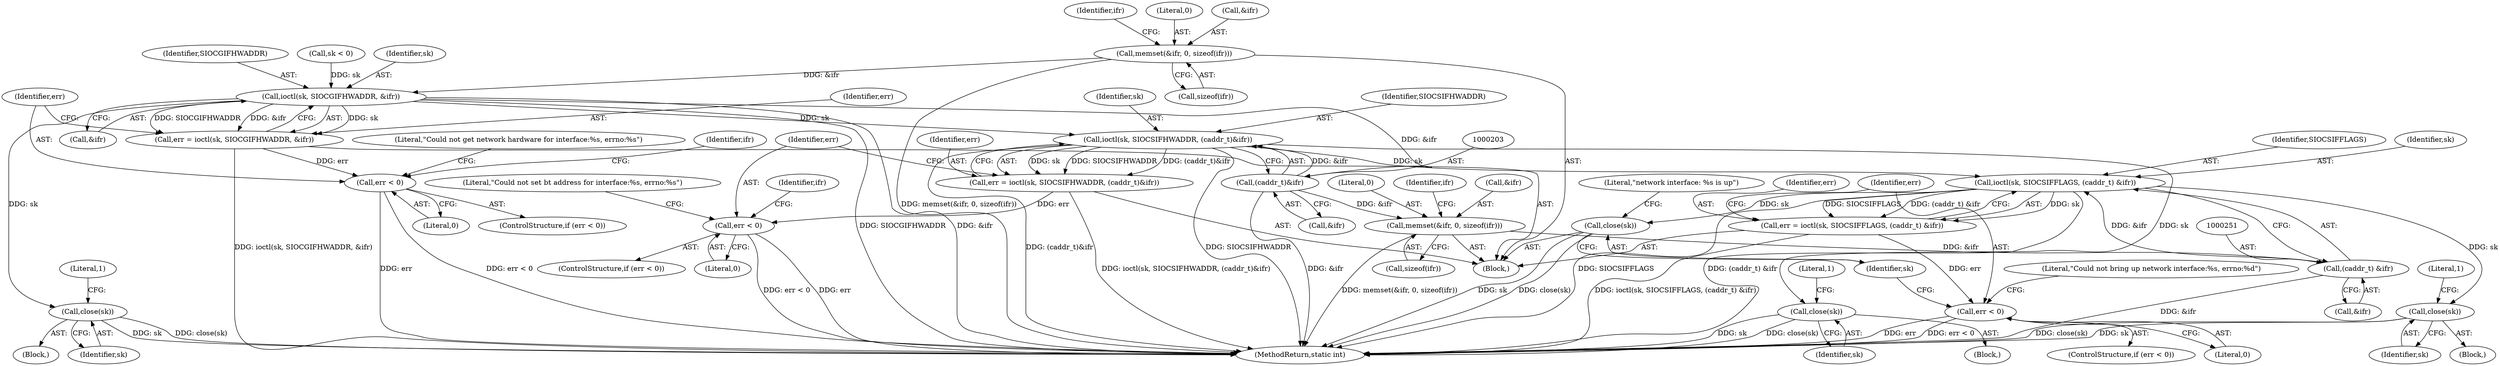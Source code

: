digraph "1_Android_472271b153c5dc53c28beac55480a8d8434b2d5c_26@API" {
"1000121" [label="(Call,memset(&ifr, 0, sizeof(ifr)))"];
"1000137" [label="(Call,ioctl(sk, SIOCGIFHWADDR, &ifr))"];
"1000135" [label="(Call,err = ioctl(sk, SIOCGIFHWADDR, &ifr))"];
"1000143" [label="(Call,err < 0)"];
"1000152" [label="(Call,close(sk))"];
"1000199" [label="(Call,ioctl(sk, SIOCSIFHWADDR, (caddr_t)&ifr))"];
"1000197" [label="(Call,err = ioctl(sk, SIOCSIFHWADDR, (caddr_t)&ifr))"];
"1000207" [label="(Call,err < 0)"];
"1000216" [label="(Call,close(sk))"];
"1000247" [label="(Call,ioctl(sk, SIOCSIFFLAGS, (caddr_t) &ifr))"];
"1000245" [label="(Call,err = ioctl(sk, SIOCSIFFLAGS, (caddr_t) &ifr))"];
"1000255" [label="(Call,err < 0)"];
"1000263" [label="(Call,close(sk))"];
"1000268" [label="(Call,close(sk))"];
"1000202" [label="(Call,(caddr_t)&ifr)"];
"1000221" [label="(Call,memset(&ifr, 0, sizeof(ifr)))"];
"1000250" [label="(Call,(caddr_t) &ifr)"];
"1000159" [label="(Identifier,ifr)"];
"1000156" [label="(Literal,1)"];
"1000208" [label="(Identifier,err)"];
"1000263" [label="(Call,close(sk))"];
"1000153" [label="(Identifier,sk)"];
"1000257" [label="(Literal,0)"];
"1000222" [label="(Call,&ifr)"];
"1000148" [label="(Literal,\"Could not get network hardware for interface:%s, errno:%s\")"];
"1000267" [label="(Literal,1)"];
"1000245" [label="(Call,err = ioctl(sk, SIOCSIFFLAGS, (caddr_t) &ifr))"];
"1000254" [label="(ControlStructure,if (err < 0))"];
"1000249" [label="(Identifier,SIOCSIFFLAGS)"];
"1000271" [label="(Literal,\"network interface: %s is up\")"];
"1000146" [label="(Block,)"];
"1000225" [label="(Call,sizeof(ifr))"];
"1000247" [label="(Call,ioctl(sk, SIOCSIFFLAGS, (caddr_t) &ifr))"];
"1000216" [label="(Call,close(sk))"];
"1000121" [label="(Call,memset(&ifr, 0, sizeof(ifr)))"];
"1000139" [label="(Identifier,SIOCGIFHWADDR)"];
"1000140" [label="(Call,&ifr)"];
"1000137" [label="(Call,ioctl(sk, SIOCGIFHWADDR, &ifr))"];
"1000212" [label="(Literal,\"Could not set bt address for interface:%s, errno:%s\")"];
"1000207" [label="(Call,err < 0)"];
"1000210" [label="(Block,)"];
"1000252" [label="(Call,&ifr)"];
"1000256" [label="(Identifier,err)"];
"1000115" [label="(Call,sk < 0)"];
"1000217" [label="(Identifier,sk)"];
"1000144" [label="(Identifier,err)"];
"1000224" [label="(Literal,0)"];
"1000268" [label="(Call,close(sk))"];
"1000250" [label="(Call,(caddr_t) &ifr)"];
"1000201" [label="(Identifier,SIOCSIFHWADDR)"];
"1000246" [label="(Identifier,err)"];
"1000260" [label="(Literal,\"Could not bring up network interface:%s, errno:%d\")"];
"1000275" [label="(MethodReturn,static int)"];
"1000264" [label="(Identifier,sk)"];
"1000145" [label="(Literal,0)"];
"1000223" [label="(Identifier,ifr)"];
"1000125" [label="(Call,sizeof(ifr))"];
"1000255" [label="(Call,err < 0)"];
"1000206" [label="(ControlStructure,if (err < 0))"];
"1000129" [label="(Identifier,ifr)"];
"1000138" [label="(Identifier,sk)"];
"1000269" [label="(Identifier,sk)"];
"1000258" [label="(Block,)"];
"1000136" [label="(Identifier,err)"];
"1000152" [label="(Call,close(sk))"];
"1000202" [label="(Call,(caddr_t)&ifr)"];
"1000124" [label="(Literal,0)"];
"1000197" [label="(Call,err = ioctl(sk, SIOCSIFHWADDR, (caddr_t)&ifr))"];
"1000200" [label="(Identifier,sk)"];
"1000198" [label="(Identifier,err)"];
"1000209" [label="(Literal,0)"];
"1000142" [label="(ControlStructure,if (err < 0))"];
"1000248" [label="(Identifier,sk)"];
"1000104" [label="(Block,)"];
"1000199" [label="(Call,ioctl(sk, SIOCSIFHWADDR, (caddr_t)&ifr))"];
"1000221" [label="(Call,memset(&ifr, 0, sizeof(ifr)))"];
"1000204" [label="(Call,&ifr)"];
"1000135" [label="(Call,err = ioctl(sk, SIOCGIFHWADDR, &ifr))"];
"1000122" [label="(Call,&ifr)"];
"1000220" [label="(Literal,1)"];
"1000229" [label="(Identifier,ifr)"];
"1000143" [label="(Call,err < 0)"];
"1000121" -> "1000104"  [label="AST: "];
"1000121" -> "1000125"  [label="CFG: "];
"1000122" -> "1000121"  [label="AST: "];
"1000124" -> "1000121"  [label="AST: "];
"1000125" -> "1000121"  [label="AST: "];
"1000129" -> "1000121"  [label="CFG: "];
"1000121" -> "1000275"  [label="DDG: memset(&ifr, 0, sizeof(ifr))"];
"1000121" -> "1000137"  [label="DDG: &ifr"];
"1000137" -> "1000135"  [label="AST: "];
"1000137" -> "1000140"  [label="CFG: "];
"1000138" -> "1000137"  [label="AST: "];
"1000139" -> "1000137"  [label="AST: "];
"1000140" -> "1000137"  [label="AST: "];
"1000135" -> "1000137"  [label="CFG: "];
"1000137" -> "1000275"  [label="DDG: SIOCGIFHWADDR"];
"1000137" -> "1000275"  [label="DDG: &ifr"];
"1000137" -> "1000135"  [label="DDG: sk"];
"1000137" -> "1000135"  [label="DDG: SIOCGIFHWADDR"];
"1000137" -> "1000135"  [label="DDG: &ifr"];
"1000115" -> "1000137"  [label="DDG: sk"];
"1000137" -> "1000152"  [label="DDG: sk"];
"1000137" -> "1000199"  [label="DDG: sk"];
"1000137" -> "1000202"  [label="DDG: &ifr"];
"1000135" -> "1000104"  [label="AST: "];
"1000136" -> "1000135"  [label="AST: "];
"1000144" -> "1000135"  [label="CFG: "];
"1000135" -> "1000275"  [label="DDG: ioctl(sk, SIOCGIFHWADDR, &ifr)"];
"1000135" -> "1000143"  [label="DDG: err"];
"1000143" -> "1000142"  [label="AST: "];
"1000143" -> "1000145"  [label="CFG: "];
"1000144" -> "1000143"  [label="AST: "];
"1000145" -> "1000143"  [label="AST: "];
"1000148" -> "1000143"  [label="CFG: "];
"1000159" -> "1000143"  [label="CFG: "];
"1000143" -> "1000275"  [label="DDG: err"];
"1000143" -> "1000275"  [label="DDG: err < 0"];
"1000152" -> "1000146"  [label="AST: "];
"1000152" -> "1000153"  [label="CFG: "];
"1000153" -> "1000152"  [label="AST: "];
"1000156" -> "1000152"  [label="CFG: "];
"1000152" -> "1000275"  [label="DDG: close(sk)"];
"1000152" -> "1000275"  [label="DDG: sk"];
"1000199" -> "1000197"  [label="AST: "];
"1000199" -> "1000202"  [label="CFG: "];
"1000200" -> "1000199"  [label="AST: "];
"1000201" -> "1000199"  [label="AST: "];
"1000202" -> "1000199"  [label="AST: "];
"1000197" -> "1000199"  [label="CFG: "];
"1000199" -> "1000275"  [label="DDG: SIOCSIFHWADDR"];
"1000199" -> "1000275"  [label="DDG: (caddr_t)&ifr"];
"1000199" -> "1000197"  [label="DDG: sk"];
"1000199" -> "1000197"  [label="DDG: SIOCSIFHWADDR"];
"1000199" -> "1000197"  [label="DDG: (caddr_t)&ifr"];
"1000202" -> "1000199"  [label="DDG: &ifr"];
"1000199" -> "1000216"  [label="DDG: sk"];
"1000199" -> "1000247"  [label="DDG: sk"];
"1000197" -> "1000104"  [label="AST: "];
"1000198" -> "1000197"  [label="AST: "];
"1000208" -> "1000197"  [label="CFG: "];
"1000197" -> "1000275"  [label="DDG: ioctl(sk, SIOCSIFHWADDR, (caddr_t)&ifr)"];
"1000197" -> "1000207"  [label="DDG: err"];
"1000207" -> "1000206"  [label="AST: "];
"1000207" -> "1000209"  [label="CFG: "];
"1000208" -> "1000207"  [label="AST: "];
"1000209" -> "1000207"  [label="AST: "];
"1000212" -> "1000207"  [label="CFG: "];
"1000223" -> "1000207"  [label="CFG: "];
"1000207" -> "1000275"  [label="DDG: err"];
"1000207" -> "1000275"  [label="DDG: err < 0"];
"1000216" -> "1000210"  [label="AST: "];
"1000216" -> "1000217"  [label="CFG: "];
"1000217" -> "1000216"  [label="AST: "];
"1000220" -> "1000216"  [label="CFG: "];
"1000216" -> "1000275"  [label="DDG: close(sk)"];
"1000216" -> "1000275"  [label="DDG: sk"];
"1000247" -> "1000245"  [label="AST: "];
"1000247" -> "1000250"  [label="CFG: "];
"1000248" -> "1000247"  [label="AST: "];
"1000249" -> "1000247"  [label="AST: "];
"1000250" -> "1000247"  [label="AST: "];
"1000245" -> "1000247"  [label="CFG: "];
"1000247" -> "1000275"  [label="DDG: (caddr_t) &ifr"];
"1000247" -> "1000275"  [label="DDG: SIOCSIFFLAGS"];
"1000247" -> "1000245"  [label="DDG: sk"];
"1000247" -> "1000245"  [label="DDG: SIOCSIFFLAGS"];
"1000247" -> "1000245"  [label="DDG: (caddr_t) &ifr"];
"1000250" -> "1000247"  [label="DDG: &ifr"];
"1000247" -> "1000263"  [label="DDG: sk"];
"1000247" -> "1000268"  [label="DDG: sk"];
"1000245" -> "1000104"  [label="AST: "];
"1000246" -> "1000245"  [label="AST: "];
"1000256" -> "1000245"  [label="CFG: "];
"1000245" -> "1000275"  [label="DDG: ioctl(sk, SIOCSIFFLAGS, (caddr_t) &ifr)"];
"1000245" -> "1000255"  [label="DDG: err"];
"1000255" -> "1000254"  [label="AST: "];
"1000255" -> "1000257"  [label="CFG: "];
"1000256" -> "1000255"  [label="AST: "];
"1000257" -> "1000255"  [label="AST: "];
"1000260" -> "1000255"  [label="CFG: "];
"1000269" -> "1000255"  [label="CFG: "];
"1000255" -> "1000275"  [label="DDG: err < 0"];
"1000255" -> "1000275"  [label="DDG: err"];
"1000263" -> "1000258"  [label="AST: "];
"1000263" -> "1000264"  [label="CFG: "];
"1000264" -> "1000263"  [label="AST: "];
"1000267" -> "1000263"  [label="CFG: "];
"1000263" -> "1000275"  [label="DDG: sk"];
"1000263" -> "1000275"  [label="DDG: close(sk)"];
"1000268" -> "1000104"  [label="AST: "];
"1000268" -> "1000269"  [label="CFG: "];
"1000269" -> "1000268"  [label="AST: "];
"1000271" -> "1000268"  [label="CFG: "];
"1000268" -> "1000275"  [label="DDG: sk"];
"1000268" -> "1000275"  [label="DDG: close(sk)"];
"1000202" -> "1000204"  [label="CFG: "];
"1000203" -> "1000202"  [label="AST: "];
"1000204" -> "1000202"  [label="AST: "];
"1000202" -> "1000275"  [label="DDG: &ifr"];
"1000202" -> "1000221"  [label="DDG: &ifr"];
"1000221" -> "1000104"  [label="AST: "];
"1000221" -> "1000225"  [label="CFG: "];
"1000222" -> "1000221"  [label="AST: "];
"1000224" -> "1000221"  [label="AST: "];
"1000225" -> "1000221"  [label="AST: "];
"1000229" -> "1000221"  [label="CFG: "];
"1000221" -> "1000275"  [label="DDG: memset(&ifr, 0, sizeof(ifr))"];
"1000221" -> "1000250"  [label="DDG: &ifr"];
"1000250" -> "1000252"  [label="CFG: "];
"1000251" -> "1000250"  [label="AST: "];
"1000252" -> "1000250"  [label="AST: "];
"1000250" -> "1000275"  [label="DDG: &ifr"];
}
